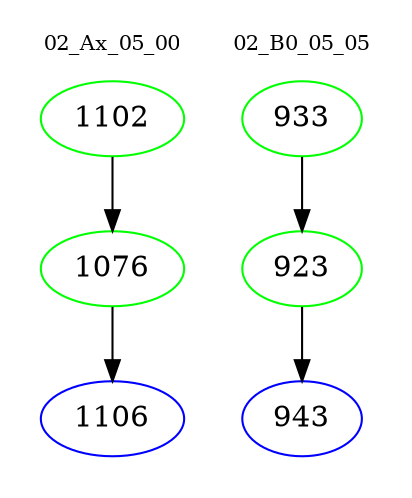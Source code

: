 digraph{
subgraph cluster_0 {
color = white
label = "02_Ax_05_00";
fontsize=10;
T0_1102 [label="1102", color="green"]
T0_1102 -> T0_1076 [color="black"]
T0_1076 [label="1076", color="green"]
T0_1076 -> T0_1106 [color="black"]
T0_1106 [label="1106", color="blue"]
}
subgraph cluster_1 {
color = white
label = "02_B0_05_05";
fontsize=10;
T1_933 [label="933", color="green"]
T1_933 -> T1_923 [color="black"]
T1_923 [label="923", color="green"]
T1_923 -> T1_943 [color="black"]
T1_943 [label="943", color="blue"]
}
}
